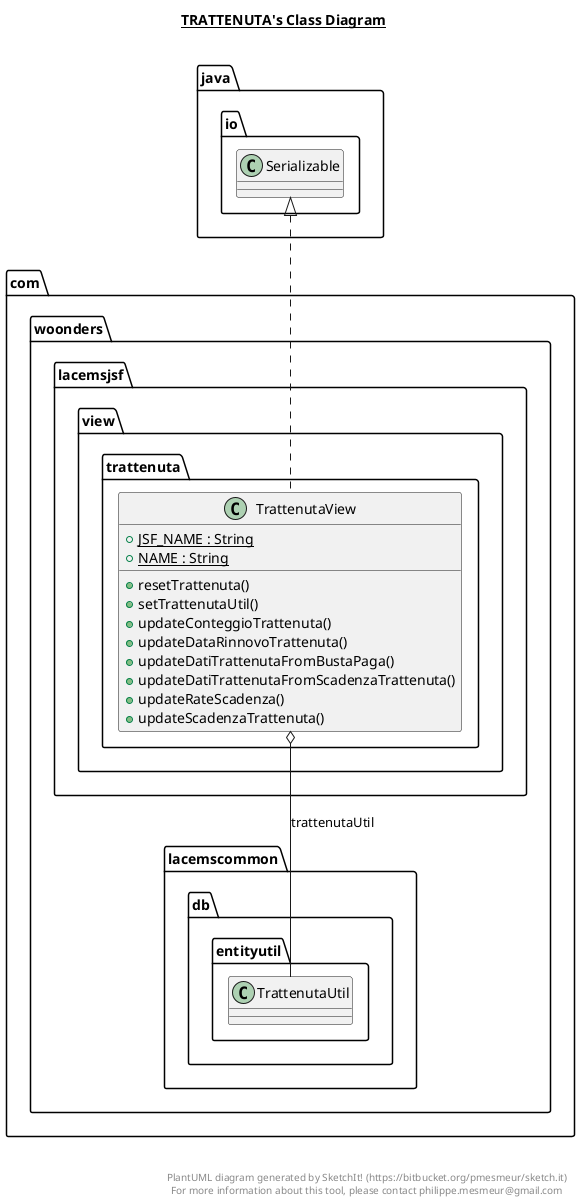 @startuml

title __TRATTENUTA's Class Diagram__\n

  namespace com.woonders.lacemsjsf.view.trattenuta {
    class com.woonders.lacemsjsf.view.trattenuta.TrattenutaView {
        {static} + JSF_NAME : String
        {static} + NAME : String
        + resetTrattenuta()
        + setTrattenutaUtil()
        + updateConteggioTrattenuta()
        + updateDataRinnovoTrattenuta()
        + updateDatiTrattenutaFromBustaPaga()
        + updateDatiTrattenutaFromScadenzaTrattenuta()
        + updateRateScadenza()
        + updateScadenzaTrattenuta()
    }
  }
  

  com.woonders.lacemsjsf.view.trattenuta.TrattenutaView .up.|> java.io.Serializable
  com.woonders.lacemsjsf.view.trattenuta.TrattenutaView o-- com.woonders.lacemscommon.db.entityutil.TrattenutaUtil : trattenutaUtil


right footer


PlantUML diagram generated by SketchIt! (https://bitbucket.org/pmesmeur/sketch.it)
For more information about this tool, please contact philippe.mesmeur@gmail.com
endfooter

@enduml
